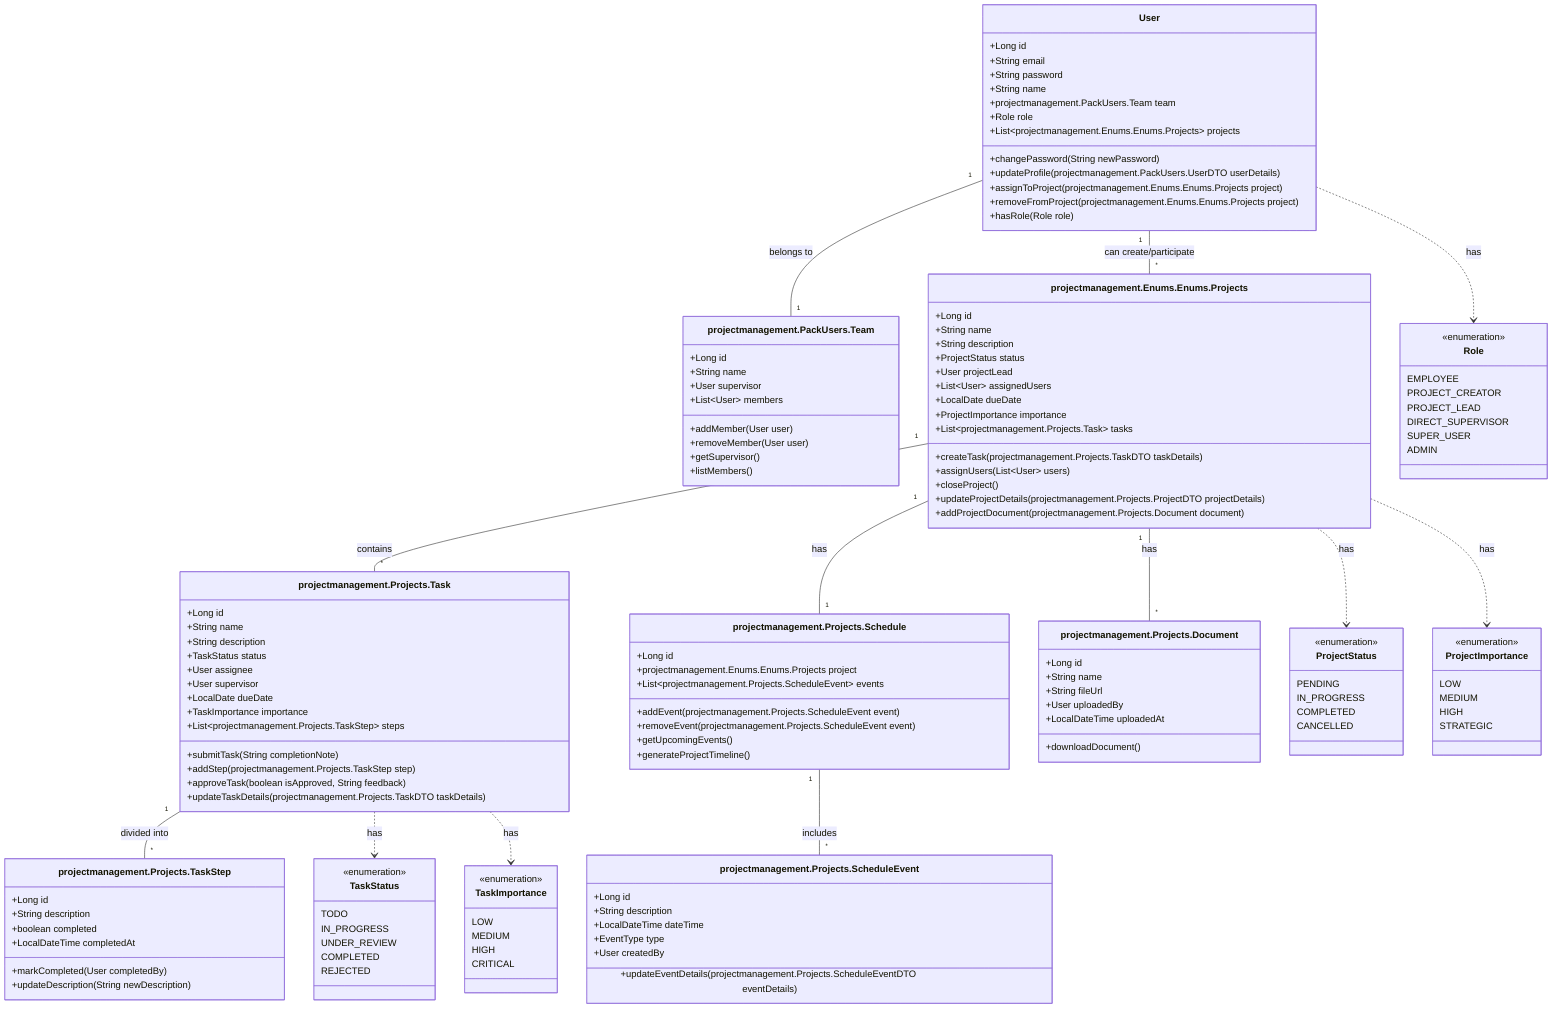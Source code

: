 classDiagram
    class User {
        +Long id
        +String email
        +String password
        +String name
        +projectmanagement.PackUsers.Team team
        +Role role
        +List~projectmanagement.Enums.Enums.Projects~ projects
        +changePassword(String newPassword)
        +updateProfile(projectmanagement.PackUsers.UserDTO userDetails)
        +assignToProject(projectmanagement.Enums.Enums.Projects project)
        +removeFromProject(projectmanagement.Enums.Enums.Projects project)
        +hasRole(Role role)
    }

    class projectmanagement.PackUsers.Team {
        +Long id
        +String name
        +User supervisor
        +List~User~ members
        +addMember(User user)
        +removeMember(User user)
        +getSupervisor()
        +listMembers()
    }

    class projectmanagement.Enums.Enums.Projects {
        +Long id
        +String name
        +String description
        +ProjectStatus status
        +User projectLead
        +List~User~ assignedUsers
        +LocalDate dueDate
        +ProjectImportance importance
        +List~projectmanagement.Projects.Task~ tasks
        +createTask(projectmanagement.Projects.TaskDTO taskDetails)
        +assignUsers(List~User~ users)
        +closeProject()
        +updateProjectDetails(projectmanagement.Projects.ProjectDTO projectDetails)
        +addProjectDocument(projectmanagement.Projects.Document document)
    }

    class projectmanagement.Projects.Task {
        +Long id
        +String name
        +String description
        +TaskStatus status
        +User assignee
        +User supervisor
        +LocalDate dueDate
        +TaskImportance importance
        +List~projectmanagement.Projects.TaskStep~ steps
        +submitTask(String completionNote)
        +addStep(projectmanagement.Projects.TaskStep step)
        +approveTask(boolean isApproved, String feedback)
        +updateTaskDetails(projectmanagement.Projects.TaskDTO taskDetails)
    }

    class projectmanagement.Projects.TaskStep {
        +Long id
        +String description
        +boolean completed
        +LocalDateTime completedAt
        +markCompleted(User completedBy)
        +updateDescription(String newDescription)
    }

    class projectmanagement.Projects.Schedule {
        +Long id
        +projectmanagement.Enums.Enums.Projects project
        +List~projectmanagement.Projects.ScheduleEvent~ events
        +addEvent(projectmanagement.Projects.ScheduleEvent event)
        +removeEvent(projectmanagement.Projects.ScheduleEvent event)
        +getUpcomingEvents()
        +generateProjectTimeline()
    }

    class projectmanagement.Projects.ScheduleEvent {
        +Long id
        +String description
        +LocalDateTime dateTime
        +EventType type
        +User createdBy
        +updateEventDetails(projectmanagement.Projects.ScheduleEventDTO eventDetails)
    }

    class projectmanagement.Projects.Document {
        +Long id
        +String name
        +String fileUrl
        +User uploadedBy
        +LocalDateTime uploadedAt
        +downloadDocument()
    }

    class Role {
        <<enumeration>>
        EMPLOYEE
        PROJECT_CREATOR
        PROJECT_LEAD
        DIRECT_SUPERVISOR
        SUPER_USER
        ADMIN
    }

    class ProjectStatus {
        <<enumeration>>
        PENDING
        IN_PROGRESS
        COMPLETED
        CANCELLED
    }

    class TaskStatus {
        <<enumeration>>
        TODO
        IN_PROGRESS
        UNDER_REVIEW
        COMPLETED
        REJECTED
    }

    class TaskImportance {
        <<enumeration>>
        LOW
        MEDIUM
        HIGH
        CRITICAL
    }

    class ProjectImportance {
        <<enumeration>>
        LOW
        MEDIUM
        HIGH
        STRATEGIC
    }

    User "1" -- "1" projectmanagement.PackUsers.Team : belongs to
    User "1" -- "*" projectmanagement.Enums.Enums.Projects : can create/participate
    projectmanagement.Enums.Enums.Projects "1" -- "*" projectmanagement.Projects.Task : contains
    projectmanagement.Projects.Task "1" -- "*" projectmanagement.Projects.TaskStep : divided into
    projectmanagement.Enums.Enums.Projects "1" -- "1" projectmanagement.Projects.Schedule : has
    projectmanagement.Projects.Schedule "1" -- "*" projectmanagement.Projects.ScheduleEvent : includes
    projectmanagement.Enums.Enums.Projects "1" -- "*" projectmanagement.Projects.Document : has
    User ..> Role : has
    projectmanagement.Enums.Enums.Projects ..> ProjectStatus : has
    projectmanagement.Projects.Task ..> TaskStatus : has
    projectmanagement.Projects.Task ..> TaskImportance : has
    projectmanagement.Enums.Enums.Projects ..> ProjectImportance : has
